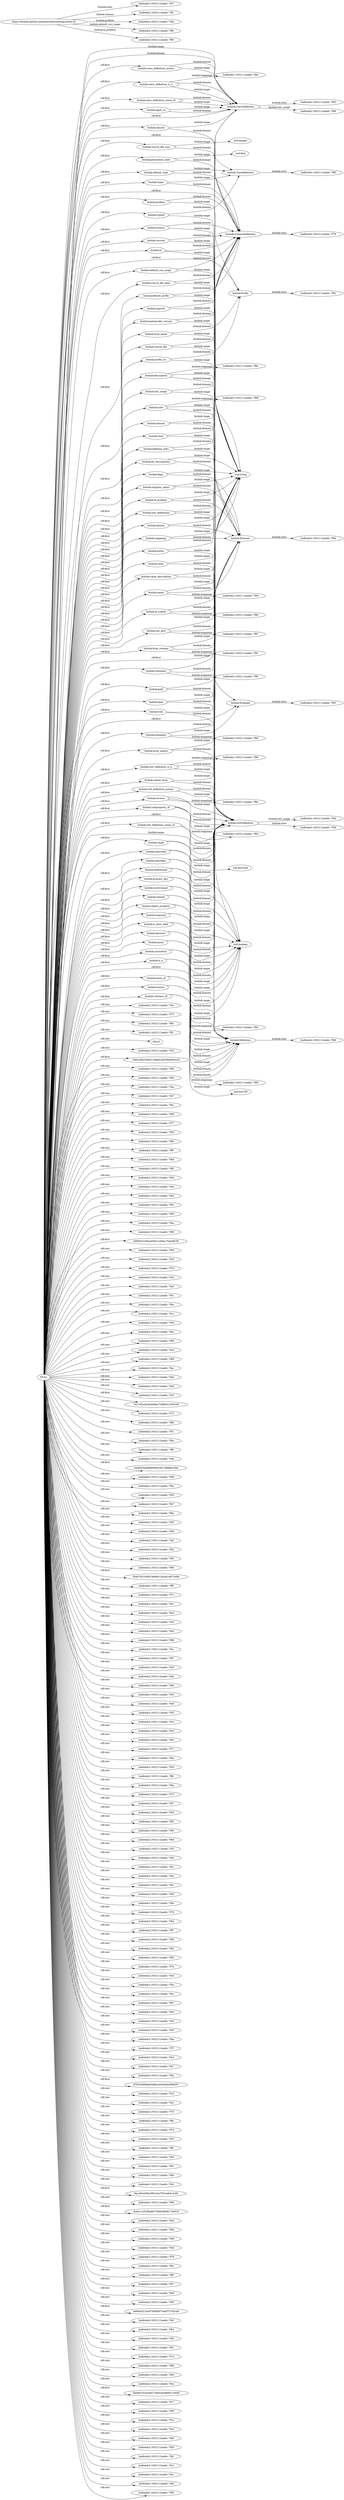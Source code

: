 digraph ar2dtool_diagram { 
rankdir=LR;
size="1501"
	"biolink:class_definition_is_a" -> "biolink:ClassDefinition" [ label = "biolink:range" ];
	"biolink:class_definition_is_a" -> "2adb4ab2:1652112eabb:-7fa0" [ label = "biolink:mappings" ];
	"biolink:class_definition_is_a" -> "biolink:ClassDefinition" [ label = "biolink:domain" ];
	"biolink:typeof" -> "xsd:string" [ label = "biolink:range" ];
	"biolink:typeof" -> "biolink:TypeDefinition" [ label = "biolink:domain" ];
	"biolink:definitional" -> "xsd:boolean" [ label = "biolink:range" ];
	"biolink:definitional" -> "biolink:SlotDefinition" [ label = "biolink:domain" ];
	"biolink:union_of" -> "biolink:Definition" [ label = "biolink:range" ];
	"biolink:union_of" -> "biolink:Definition" [ label = "biolink:domain" ];
	"biolink:classes" -> "biolink:ClassDefinition" [ label = "biolink:range" ];
	"biolink:classes" -> "biolink:SchemaDefinition" [ label = "biolink:domain" ];
	"biolink:alt_descriptions" -> "xsd:string" [ label = "biolink:range" ];
	"biolink:alt_descriptions" -> "biolink:Element" [ label = "biolink:domain" ];
	"biolink:role" -> "xsd:string" [ label = "biolink:range" ];
	"biolink:role" -> "biolink:SlotDefinition" [ label = "biolink:domain" ];
	"biolink:SlotDefinition" -> "2adb4ab2:1652112eabb:-7f58" [ label = "biolink:slots" ];
	"biolink:SlotDefinition" -> "2adb4ab2:1652112eabb:-7f5b" [ label = "biolink:slot_usage" ];
	"biolink:class_definition_union_of" -> "biolink:ClassDefinition" [ label = "biolink:range" ];
	"biolink:class_definition_union_of" -> "biolink:ClassDefinition" [ label = "biolink:domain" ];
	"biolink:TypeDefinition" -> "2adb4ab2:1652112eabb:-7f8f" [ label = "biolink:slots" ];
	"biolink:default_curi_maps" -> "xsd:string" [ label = "biolink:range" ];
	"biolink:default_curi_maps" -> "biolink:SchemaDefinition" [ label = "biolink:domain" ];
	"biolink:identifier" -> "xsd:boolean" [ label = "biolink:range" ];
	"biolink:identifier" -> "biolink:SlotDefinition" [ label = "biolink:domain" ];
	"biolink:mappings" -> "xsd:string" [ label = "biolink:range" ];
	"biolink:mappings" -> "biolink:Element" [ label = "biolink:domain" ];
	"biolink:inverse" -> "biolink:SlotDefinition" [ label = "biolink:range" ];
	"biolink:inverse" -> "2adb4ab2:1652112eabb:-7f9a" [ label = "biolink:mappings" ];
	"biolink:inverse" -> "biolink:SlotDefinition" [ label = "biolink:domain" ];
	"biolink:Element" -> "2adb4ab2:1652112eabb:-7f84" [ label = "biolink:slots" ];
	"biolink:abstract" -> "xsd:boolean" [ label = "biolink:range" ];
	"biolink:abstract" -> "biolink:Definition" [ label = "biolink:domain" ];
	"biolink:metamodel_version" -> "xsd:string" [ label = "biolink:range" ];
	"biolink:metamodel_version" -> "biolink:SchemaDefinition" [ label = "biolink:domain" ];
	"biolink:Example" -> "2adb4ab2:1652112eabb:-7f93" [ label = "biolink:slots" ];
	"biolink:primary_key" -> "xsd:boolean" [ label = "biolink:range" ];
	"biolink:primary_key" -> "biolink:SlotDefinition" [ label = "biolink:domain" ];
	"biolink:slots" -> "biolink:SlotDefinition" [ label = "biolink:range" ];
	"biolink:slots" -> "biolink:ClassDefinition" [ label = "biolink:domain" ];
	"biolink:imports" -> "xsd:string" [ label = "biolink:range" ];
	"biolink:imports" -> "biolink:SchemaDefinition" [ label = "biolink:domain" ];
	"biolink:singular_name" -> "xsd:string" [ label = "biolink:range" ];
	"biolink:singular_name" -> "biolink:Element" [ label = "biolink:domain" ];
	"biolink:description" -> "xsd:string" [ label = "biolink:range" ];
	"biolink:description" -> "2adb4ab2:1652112eabb:-7f9e" [ label = "biolink:mappings" ];
	"biolink:description" -> "biolink:Element" [ label = "biolink:domain" ];
	"biolink:default_type" -> "biolink:TypeDefinition" [ label = "biolink:range" ];
	"biolink:default_type" -> "biolink:SchemaDefinition" [ label = "biolink:domain" ];
	"biolink:aliases" -> "xsd:string" [ label = "biolink:range" ];
	"biolink:aliases" -> "biolink:Element" [ label = "biolink:domain" ];
	"biolink:local_names" -> "xsd:string" [ label = "biolink:range" ];
	"biolink:local_names" -> "biolink:Definition" [ label = "biolink:domain" ];
	"biolink:version" -> "xsd:string" [ label = "biolink:range" ];
	"biolink:version" -> "biolink:SchemaDefinition" [ label = "biolink:domain" ];
	"biolink:slot_definition_is_a" -> "biolink:SlotDefinition" [ label = "biolink:range" ];
	"biolink:slot_definition_is_a" -> "2adb4ab2:1652112eabb:-7f96" [ label = "biolink:mappings" ];
	"biolink:slot_definition_is_a" -> "biolink:SlotDefinition" [ label = "biolink:domain" ];
	"biolink:default_prefix" -> "xsd:string" [ label = "biolink:range" ];
	"biolink:default_prefix" -> "biolink:SchemaDefinition" [ label = "biolink:domain" ];
	"biolink:value" -> "xsd:string" [ label = "biolink:range" ];
	"biolink:value" -> "biolink:Example" [ label = "biolink:domain" ];
	"biolink:class_definition_mixins" -> "biolink:ClassDefinition" [ label = "biolink:range" ];
	"biolink:class_definition_mixins" -> "biolink:ClassDefinition" [ label = "biolink:domain" ];
	"biolink:comment" -> "xsd:string" [ label = "biolink:range" ];
	"biolink:comment" -> "2adb4ab2:1652112eabb:-7f9f" [ label = "biolink:mappings" ];
	"biolink:comment" -> "biolink:Element" [ label = "biolink:domain" ];
	"biolink:slot_definitions" -> "biolink:SlotDefinition" [ label = "biolink:range" ];
	"biolink:slot_definitions" -> "biolink:SchemaDefinition" [ label = "biolink:domain" ];
	"biolink:source_file_size" -> "xsd:integer" [ label = "biolink:range" ];
	"biolink:source_file_size" -> "biolink:SchemaDefinition" [ label = "biolink:domain" ];
	"biolink:id_prefixes" -> "xsd:string" [ label = "biolink:range" ];
	"biolink:id_prefixes" -> "biolink:Element" [ label = "biolink:domain" ];
	"biolink:defining_slots" -> "biolink:SlotDefinition" [ label = "biolink:range" ];
	"biolink:defining_slots" -> "biolink:ClassDefinition" [ label = "biolink:domain" ];
	"biolink:slot_usage" -> "biolink:SlotDefinition" [ label = "biolink:range" ];
	"biolink:slot_usage" -> "biolink:ClassDefinition" [ label = "biolink:domain" ];
	"biolink:inlined" -> "xsd:boolean" [ label = "biolink:range" ];
	"biolink:inlined" -> "biolink:SlotDefinition" [ label = "biolink:domain" ];
	"biolink:subclass_of" -> "xsd:anyURI" [ label = "biolink:range" ];
	"biolink:subclass_of" -> "2adb4ab2:1652112eabb:-7f95" [ label = "biolink:mappings" ];
	"biolink:subclass_of" -> "biolink:Definition" [ label = "biolink:domain" ];
	"biolink:object_property" -> "xsd:boolean" [ label = "biolink:range" ];
	"biolink:object_property" -> "biolink:SlotDefinition" [ label = "biolink:domain" ];
	"biolink:in_subset" -> "xsd:string" [ label = "biolink:range" ];
	"biolink:in_subset" -> "2adb4ab2:1652112eabb:-7f9b" [ label = "biolink:mappings" ];
	"biolink:in_subset" -> "biolink:Element" [ label = "biolink:domain" ];
	"biolink:required" -> "xsd:boolean" [ label = "biolink:range" ];
	"biolink:required" -> "biolink:SlotDefinition" [ label = "biolink:domain" ];
	"biolink:from_schema" -> "xsd:string" [ label = "biolink:range" ];
	"biolink:from_schema" -> "2adb4ab2:1652112eabb:-7f9c" [ label = "biolink:mappings" ];
	"biolink:from_schema" -> "biolink:Element" [ label = "biolink:domain" ];
	"biolink:Definition" -> "2adb4ab2:1652112eabb:-7f8d" [ label = "biolink:slots" ];
	"biolink:range" -> "xsd:anyType" [ label = "biolink:range" ];
	"biolink:range" -> "biolink:SlotDefinition" [ label = "biolink:domain" ];
	"biolink:ClassDefinition" -> "2adb4ab2:1652112eabb:-7f63" [ label = "biolink:slots" ];
	"biolink:ClassDefinition" -> "2adb4ab2:1652112eabb:-7f66" [ label = "biolink:slot_usage" ];
	"biolink:slot_definition_union_of" -> "biolink:SlotDefinition" [ label = "biolink:range" ];
	"biolink:slot_definition_union_of" -> "biolink:SlotDefinition" [ label = "biolink:domain" ];
	"biolink:see_also" -> "xsd:string" [ label = "biolink:range" ];
	"biolink:see_also" -> "2adb4ab2:1652112eabb:-7f97" [ label = "biolink:mappings" ];
	"biolink:see_also" -> "biolink:Element" [ label = "biolink:domain" ];
	"biolink:apply_to" -> "biolink:ClassDefinition" [ label = "biolink:range" ];
	"biolink:apply_to" -> "biolink:ClassDefinition" [ label = "biolink:domain" ];
	"biolink:id" -> "xsd:string" [ label = "biolink:range" ];
	"biolink:id" -> "biolink:SchemaDefinition" [ label = "biolink:domain" ];
	"biolink:domain" -> "biolink:ClassDefinition" [ label = "biolink:range" ];
	"biolink:domain" -> "biolink:SlotDefinition" [ label = "biolink:domain" ];
	"biolink:is_a" -> "biolink:Definition" [ label = "biolink:range" ];
	"biolink:is_a" -> "2adb4ab2:1652112eabb:-7f8e" [ label = "biolink:mappings" ];
	"biolink:is_a" -> "biolink:Definition" [ label = "biolink:domain" ];
	"biolink:symmetric" -> "xsd:boolean" [ label = "biolink:range" ];
	"biolink:symmetric" -> "biolink:Definition" [ label = "biolink:domain" ];
	"biolink:slot_definition_mixins" -> "biolink:SlotDefinition" [ label = "biolink:range" ];
	"biolink:slot_definition_mixins" -> "biolink:SlotDefinition" [ label = "biolink:domain" ];
	"biolink:local_name" -> "xsd:string" [ label = "biolink:range" ];
	"biolink:local_name" -> "biolink:Prefix" [ label = "biolink:domain" ];
	"biolink:subproperty_of" -> "biolink:SlotDefinition" [ label = "biolink:range" ];
	"biolink:subproperty_of" -> "2adb4ab2:1652112eabb:-7f94" [ label = "biolink:mappings" ];
	"biolink:subproperty_of" -> "biolink:SlotDefinition" [ label = "biolink:domain" ];
	"NULL" -> "biolink:apply_to" [ label = "rdf:first" ];
	"NULL" -> "2adb4ab2:1652112eabb:-7fce" [ label = "rdf:rest" ];
	"NULL" -> "biolink:typeof" [ label = "rdf:first" ];
	"NULL" -> "biolink:required" [ label = "rdf:first" ];
	"NULL" -> "biolink:alt_descriptions" [ label = "rdf:first" ];
	"NULL" -> "biolink:default_type" [ label = "rdf:first" ];
	"NULL" -> "2adb4ab2:1652112eabb:-7f73" [ label = "rdf:rest" ];
	"NULL" -> "biolink:default_prefix" [ label = "rdf:first" ];
	"NULL" -> "2adb4ab2:1652112eabb:-7f8c" [ label = "rdf:rest" ];
	"NULL" -> "biolink:singular_name" [ label = "rdf:first" ];
	"NULL" -> "2adb4ab2:1652112eabb:-7ff1" [ label = "rdf:rest" ];
	"NULL" -> "rdf:nil" [ label = "rdf:rest" ];
	"NULL" -> "2adb4ab2:1652112eabb:-7f52" [ label = "rdf:rest" ];
	"NULL" -> "biolink:description" [ label = "rdf:first" ];
	"NULL" -> "3d0a29dc35bd3139a822d036a646ce25" [ label = "rdf:first" ];
	"NULL" -> "2adb4ab2:1652112eabb:-7f6b" [ label = "rdf:rest" ];
	"NULL" -> "2adb4ab2:1652112eabb:-7fd0" [ label = "rdf:rest" ];
	"NULL" -> "2adb4ab2:1652112eabb:-7f4a" [ label = "rdf:rest" ];
	"NULL" -> "2adb4ab2:1652112eabb:-7f47" [ label = "rdf:rest" ];
	"NULL" -> "biolink:id_prefixes" [ label = "rdf:first" ];
	"NULL" -> "2adb4ab2:1652112eabb:-7fdc" [ label = "rdf:rest" ];
	"NULL" -> "2adb4ab2:1652112eabb:-7fd9" [ label = "rdf:rest" ];
	"NULL" -> "biolink:comment" [ label = "rdf:first" ];
	"NULL" -> "2adb4ab2:1652112eabb:-7f77" [ label = "rdf:rest" ];
	"NULL" -> "biolink:aliases" [ label = "rdf:first" ];
	"NULL" -> "2adb4ab2:1652112eabb:-7f56" [ label = "rdf:rest" ];
	"NULL" -> "2adb4ab2:1652112eabb:-7fbb" [ label = "rdf:rest" ];
	"NULL" -> "biolink:class_definition_union_of" [ label = "rdf:first" ];
	"NULL" -> "biolink:metamodel_version" [ label = "rdf:first" ];
	"NULL" -> "2adb4ab2:1652112eabb:-7ff5" [ label = "rdf:rest" ];
	"NULL" -> "2adb4ab2:1652112eabb:-7fb8" [ label = "rdf:rest" ];
	"NULL" -> "2adb4ab2:1652112eabb:-7f6f" [ label = "rdf:rest" ];
	"NULL" -> "biolink:path" [ label = "rdf:first" ];
	"NULL" -> "2adb4ab2:1652112eabb:-7fd4" [ label = "rdf:rest" ];
	"NULL" -> "biolink:primary_key" [ label = "rdf:first" ];
	"NULL" -> "2adb4ab2:1652112eabb:-7f4e" [ label = "rdf:rest" ];
	"NULL" -> "2adb4ab2:1652112eabb:-7fb3" [ label = "rdf:rest" ];
	"NULL" -> "2adb4ab2:1652112eabb:-7f81" [ label = "rdf:rest" ];
	"NULL" -> "2adb4ab2:1652112eabb:-7f60" [ label = "rdf:rest" ];
	"NULL" -> "2adb4ab2:1652112eabb:-7fea" [ label = "rdf:rest" ];
	"NULL" -> "biolink:source_file_date" [ label = "rdf:first" ];
	"NULL" -> "biolink:alias" [ label = "rdf:first" ];
	"NULL" -> "2adb4ab2:1652112eabb:-7f85" [ label = "rdf:rest" ];
	"NULL" -> "b6f06d1b39acb5641caf4ec7bdad91f0" [ label = "rdf:first" ];
	"NULL" -> "2adb4ab2:1652112eabb:-7f64" [ label = "rdf:rest" ];
	"NULL" -> "2adb4ab2:1652112eabb:-7fc6" [ label = "rdf:rest" ];
	"NULL" -> "biolink:inlined" [ label = "rdf:first" ];
	"NULL" -> "2adb4ab2:1652112eabb:-7f7d" [ label = "rdf:rest" ];
	"NULL" -> "biolink:prefixes" [ label = "rdf:first" ];
	"NULL" -> "2adb4ab2:1652112eabb:-7fe2" [ label = "rdf:rest" ];
	"NULL" -> "2adb4ab2:1652112eabb:-7fa5" [ label = "rdf:rest" ];
	"NULL" -> "biolink:TypeDefinition" [ label = "rdf:first" ];
	"NULL" -> "2adb4ab2:1652112eabb:-7f5c" [ label = "rdf:rest" ];
	"NULL" -> "2adb4ab2:1652112eabb:-7fbe" [ label = "rdf:rest" ];
	"NULL" -> "2adb4ab2:1652112eabb:-7fc1" [ label = "rdf:rest" ];
	"NULL" -> "2adb4ab2:1652112eabb:-7f59" [ label = "rdf:rest" ];
	"NULL" -> "2adb4ab2:1652112eabb:-7fee" [ label = "rdf:rest" ];
	"NULL" -> "2adb4ab2:1652112eabb:-7f89" [ label = "rdf:rest" ];
	"NULL" -> "2adb4ab2:1652112eabb:-7fcd" [ label = "rdf:rest" ];
	"NULL" -> "2adb4ab2:1652112eabb:-7f68" [ label = "rdf:rest" ];
	"NULL" -> "2adb4ab2:1652112eabb:-7fac" [ label = "rdf:rest" ];
	"NULL" -> "2adb4ab2:1652112eabb:-7fe6" [ label = "rdf:rest" ];
	"NULL" -> "2adb4ab2:1652112eabb:-7fa9" [ label = "rdf:rest" ];
	"NULL" -> "2adb4ab2:1652112eabb:-7fc5" [ label = "rdf:rest" ];
	"NULL" -> "biolink:multivalued" [ label = "rdf:first" ];
	"NULL" -> "biolink:classes" [ label = "rdf:first" ];
	"NULL" -> "biolink:slot_definition_mixins" [ label = "rdf:first" ];
	"NULL" -> "7e212f2a2bde4a9fea728893c2290cd3" [ label = "rdf:first" ];
	"NULL" -> "biolink:role" [ label = "rdf:first" ];
	"NULL" -> "biolink:source_file_size" [ label = "rdf:first" ];
	"NULL" -> "2adb4ab2:1652112eabb:-7f72" [ label = "rdf:rest" ];
	"NULL" -> "2adb4ab2:1652112eabb:-7f8b" [ label = "rdf:rest" ];
	"NULL" -> "biolink:abstract" [ label = "rdf:first" ];
	"NULL" -> "2adb4ab2:1652112eabb:-7f51" [ label = "rdf:rest" ];
	"NULL" -> "2adb4ab2:1652112eabb:-7f6a" [ label = "rdf:rest" ];
	"NULL" -> "biolink:subproperty_of" [ label = "rdf:first" ];
	"NULL" -> "biolink:Definition" [ label = "rdf:first" ];
	"NULL" -> "2adb4ab2:1652112eabb:-7ff9" [ label = "rdf:rest" ];
	"NULL" -> "2adb4ab2:1652112eabb:-7fdb" [ label = "rdf:rest" ];
	"NULL" -> "4de8f25baf9889806c5b72ffd89c3daf" [ label = "rdf:first" ];
	"NULL" -> "biolink:union_of" [ label = "rdf:first" ];
	"NULL" -> "2adb4ab2:1652112eabb:-7fd8" [ label = "rdf:rest" ];
	"NULL" -> "2adb4ab2:1652112eabb:-7fba" [ label = "rdf:rest" ];
	"NULL" -> "2adb4ab2:1652112eabb:-7f55" [ label = "rdf:rest" ];
	"NULL" -> "2adb4ab2:1652112eabb:-7fb7" [ label = "rdf:rest" ];
	"NULL" -> "2adb4ab2:1652112eabb:-7f6e" [ label = "rdf:rest" ];
	"NULL" -> "2adb4ab2:1652112eabb:-7fd3" [ label = "rdf:rest" ];
	"NULL" -> "2adb4ab2:1652112eabb:-7f4d" [ label = "rdf:rest" ];
	"NULL" -> "biolink:slot_definition_union_of" [ label = "rdf:first" ];
	"NULL" -> "2adb4ab2:1652112eabb:-7faf" [ label = "rdf:rest" ];
	"NULL" -> "2adb4ab2:1652112eabb:-7fb2" [ label = "rdf:rest" ];
	"NULL" -> "biolink:local_name" [ label = "rdf:first" ];
	"NULL" -> "biolink:mixins" [ label = "rdf:first" ];
	"NULL" -> "2adb4ab2:1652112eabb:-7fdf" [ label = "rdf:rest" ];
	"NULL" -> "2adb4ab2:1652112eabb:-7f80" [ label = "rdf:rest" ];
	"NULL" -> "biolink:examples" [ label = "rdf:first" ];
	"NULL" -> "f0a674519cf9156669126cda18d72e98" [ label = "rdf:first" ];
	"NULL" -> "2adb4ab2:1652112eabb:-7ff8" [ label = "rdf:rest" ];
	"NULL" -> "biolink:flags" [ label = "rdf:first" ];
	"NULL" -> "biolink:see_also" [ label = "rdf:first" ];
	"NULL" -> "biolink:ClassDefinition" [ label = "rdf:first" ];
	"NULL" -> "biolink:is_a" [ label = "rdf:first" ];
	"NULL" -> "biolink:domain" [ label = "rdf:first" ];
	"NULL" -> "biolink:is_class_field" [ label = "rdf:first" ];
	"NULL" -> "2adb4ab2:1652112eabb:-7f7c" [ label = "rdf:rest" ];
	"NULL" -> "2adb4ab2:1652112eabb:-7fe1" [ label = "rdf:rest" ];
	"NULL" -> "2adb4ab2:1652112eabb:-7fa4" [ label = "rdf:rest" ];
	"NULL" -> "biolink:inherited" [ label = "rdf:first" ];
	"NULL" -> "2adb4ab2:1652112eabb:-7fc0" [ label = "rdf:rest" ];
	"NULL" -> "2adb4ab2:1652112eabb:-7fed" [ label = "rdf:rest" ];
	"NULL" -> "2adb4ab2:1652112eabb:-7f88" [ label = "rdf:rest" ];
	"NULL" -> "2adb4ab2:1652112eabb:-7fcc" [ label = "rdf:rest" ];
	"NULL" -> "2adb4ab2:1652112eabb:-7f67" [ label = "rdf:rest" ];
	"NULL" -> "2adb4ab2:1652112eabb:-7fc9" [ label = "rdf:rest" ];
	"NULL" -> "2adb4ab2:1652112eabb:-7fab" [ label = "rdf:rest" ];
	"NULL" -> "2adb4ab2:1652112eabb:-7f46" [ label = "rdf:rest" ];
	"NULL" -> "2adb4ab2:1652112eabb:-7fe5" [ label = "rdf:rest" ];
	"NULL" -> "2adb4ab2:1652112eabb:-7fa8" [ label = "rdf:rest" ];
	"NULL" -> "2adb4ab2:1652112eabb:-7f5f" [ label = "rdf:rest" ];
	"NULL" -> "2adb4ab2:1652112eabb:-7fc4" [ label = "rdf:rest" ];
	"NULL" -> "biolink:definitional" [ label = "rdf:first" ];
	"NULL" -> "biolink:subclass_of" [ label = "rdf:first" ];
	"NULL" -> "2adb4ab2:1652112eabb:-7fa3" [ label = "rdf:rest" ];
	"NULL" -> "2adb4ab2:1652112eabb:-7f92" [ label = "rdf:rest" ];
	"NULL" -> "biolink:generation_date" [ label = "rdf:first" ];
	"NULL" -> "biolink:prefix_uri" [ label = "rdf:first" ];
	"NULL" -> "2adb4ab2:1652112eabb:-7f71" [ label = "rdf:rest" ];
	"NULL" -> "biolink:values_from" [ label = "rdf:first" ];
	"NULL" -> "2adb4ab2:1652112eabb:-7f8a" [ label = "rdf:rest" ];
	"NULL" -> "2adb4ab2:1652112eabb:-7f50" [ label = "rdf:rest" ];
	"NULL" -> "biolink:SlotDefinition" [ label = "rdf:first" ];
	"NULL" -> "biolink:slot_definition_is_a" [ label = "rdf:first" ];
	"NULL" -> "2adb4ab2:1652112eabb:-7ffb" [ label = "rdf:rest" ];
	"NULL" -> "2adb4ab2:1652112eabb:-7fda" [ label = "rdf:rest" ];
	"NULL" -> "2adb4ab2:1652112eabb:-7f75" [ label = "rdf:rest" ];
	"NULL" -> "2adb4ab2:1652112eabb:-7fd7" [ label = "rdf:rest" ];
	"NULL" -> "biolink:SchemaDefinition" [ label = "rdf:first" ];
	"NULL" -> "2adb4ab2:1652112eabb:-7f54" [ label = "rdf:rest" ];
	"NULL" -> "biolink:version" [ label = "rdf:first" ];
	"NULL" -> "2adb4ab2:1652112eabb:-7ff3" [ label = "rdf:rest" ];
	"NULL" -> "2adb4ab2:1652112eabb:-7fb6" [ label = "rdf:rest" ];
	"NULL" -> "biolink:Prefix" [ label = "rdf:first" ];
	"NULL" -> "2adb4ab2:1652112eabb:-7f6d" [ label = "rdf:rest" ];
	"NULL" -> "2adb4ab2:1652112eabb:-7fcf" [ label = "rdf:rest" ];
	"NULL" -> "2adb4ab2:1652112eabb:-7fd2" [ label = "rdf:rest" ];
	"NULL" -> "2adb4ab2:1652112eabb:-7f4c" [ label = "rdf:rest" ];
	"NULL" -> "2adb4ab2:1652112eabb:-7fae" [ label = "rdf:rest" ];
	"NULL" -> "2adb4ab2:1652112eabb:-7fb1" [ label = "rdf:rest" ];
	"NULL" -> "2adb4ab2:1652112eabb:-7f49" [ label = "rdf:rest" ];
	"NULL" -> "biolink:local_names" [ label = "rdf:first" ];
	"NULL" -> "2adb4ab2:1652112eabb:-7fde" [ label = "rdf:rest" ];
	"NULL" -> "2adb4ab2:1652112eabb:-7f79" [ label = "rdf:rest" ];
	"NULL" -> "2adb4ab2:1652112eabb:-7fbd" [ label = "rdf:rest" ];
	"NULL" -> "2adb4ab2:1652112eabb:-7ff7" [ label = "rdf:rest" ];
	"NULL" -> "biolink:defining_slots" [ label = "rdf:first" ];
	"NULL" -> "biolink:id" [ label = "rdf:first" ];
	"NULL" -> "2adb4ab2:1652112eabb:-7fd6" [ label = "rdf:rest" ];
	"NULL" -> "biolink:imports" [ label = "rdf:first" ];
	"NULL" -> "biolink:identifier" [ label = "rdf:first" ];
	"NULL" -> "2adb4ab2:1652112eabb:-7f83" [ label = "rdf:rest" ];
	"NULL" -> "2adb4ab2:1652112eabb:-7f62" [ label = "rdf:rest" ];
	"NULL" -> "biolink:in_subset" [ label = "rdf:first" ];
	"NULL" -> "2adb4ab2:1652112eabb:-7f7b" [ label = "rdf:rest" ];
	"NULL" -> "2adb4ab2:1652112eabb:-7fe0" [ label = "rdf:rest" ];
	"NULL" -> "biolink:value_description" [ label = "rdf:first" ];
	"NULL" -> "biolink:slots" [ label = "rdf:first" ];
	"NULL" -> "2adb4ab2:1652112eabb:-7f5a" [ label = "rdf:rest" ];
	"NULL" -> "biolink:symmetric" [ label = "rdf:first" ];
	"NULL" -> "biolink:value" [ label = "rdf:first" ];
	"NULL" -> "2adb4ab2:1652112eabb:-7fec" [ label = "rdf:rest" ];
	"NULL" -> "2adb4ab2:1652112eabb:-7f87" [ label = "rdf:rest" ];
	"NULL" -> "2adb4ab2:1652112eabb:-7fe9" [ label = "rdf:rest" ];
	"NULL" -> "2adb4ab2:1652112eabb:-7fcb" [ label = "rdf:rest" ];
	"NULL" -> "2adb4ab2:1652112eabb:-7fc8" [ label = "rdf:rest" ];
	"NULL" -> "2adb4ab2:1652112eabb:-7faa" [ label = "rdf:rest" ];
	"NULL" -> "2adb4ab2:1652112eabb:-7f7f" [ label = "rdf:rest" ];
	"NULL" -> "2adb4ab2:1652112eabb:-7fe4" [ label = "rdf:rest" ];
	"NULL" -> "2adb4ab2:1652112eabb:-7fa7" [ label = "rdf:rest" ];
	"NULL" -> "2adb4ab2:1652112eabb:-7f5e" [ label = "rdf:rest" ];
	"NULL" -> "6763a5fd96a85fd9acd26deda5f9b007" [ label = "rdf:first" ];
	"NULL" -> "biolink:ClassDefinition" [ label = "biolink:range" ];
	"NULL" -> "2adb4ab2:1652112eabb:-7fc3" [ label = "rdf:rest" ];
	"NULL" -> "2adb4ab2:1652112eabb:-7fa2" [ label = "rdf:rest" ];
	"NULL" -> "biolink:class_definition_is_a" [ label = "rdf:first" ];
	"NULL" -> "biolink:Example" [ label = "rdf:first" ];
	"NULL" -> "2adb4ab2:1652112eabb:-7f70" [ label = "rdf:rest" ];
	"NULL" -> "biolink:license" [ label = "rdf:first" ];
	"NULL" -> "biolink:mixin" [ label = "rdf:first" ];
	"NULL" -> "biolink:types" [ label = "rdf:first" ];
	"NULL" -> "biolink:ClassDefinition" [ label = "biolink:domain" ];
	"NULL" -> "biolink:object_property" [ label = "rdf:first" ];
	"NULL" -> "biolink:source_file" [ label = "rdf:first" ];
	"NULL" -> "2adb4ab2:1652112eabb:-7ffa" [ label = "rdf:rest" ];
	"NULL" -> "2adb4ab2:1652112eabb:-7f74" [ label = "rdf:rest" ];
	"NULL" -> "2adb4ab2:1652112eabb:-7f53" [ label = "rdf:rest" ];
	"NULL" -> "biolink:default_curi_maps" [ label = "rdf:first" ];
	"NULL" -> "2adb4ab2:1652112eabb:-7ff2" [ label = "rdf:rest" ];
	"NULL" -> "2adb4ab2:1652112eabb:-7fb5" [ label = "rdf:rest" ];
	"NULL" -> "2adb4ab2:1652112eabb:-7f6c" [ label = "rdf:rest" ];
	"NULL" -> "2adb4ab2:1652112eabb:-7f4b" [ label = "rdf:rest" ];
	"NULL" -> "2adb4ab2:1652112eabb:-7fd1" [ label = "rdf:rest" ];
	"NULL" -> "9acc83e0d6a39f1a5a7f25cafebc42f4" [ label = "rdf:first" ];
	"NULL" -> "2adb4ab2:1652112eabb:-7f69" [ label = "rdf:rest" ];
	"NULL" -> "biolink:mappings" [ label = "rdf:first" ];
	"NULL" -> "dcde1c1f35f6af657869599d8170e618" [ label = "rdf:first" ];
	"NULL" -> "2adb4ab2:1652112eabb:-7fad" [ label = "rdf:rest" ];
	"NULL" -> "2adb4ab2:1652112eabb:-7fb0" [ label = "rdf:rest" ];
	"NULL" -> "2adb4ab2:1652112eabb:-7f48" [ label = "rdf:rest" ];
	"NULL" -> "biolink:Element" [ label = "rdf:first" ];
	"NULL" -> "2adb4ab2:1652112eabb:-7fdd" [ label = "rdf:rest" ];
	"NULL" -> "biolink:slot_definitions" [ label = "rdf:first" ];
	"NULL" -> "2adb4ab2:1652112eabb:-7f78" [ label = "rdf:rest" ];
	"NULL" -> "2adb4ab2:1652112eabb:-7fbc" [ label = "rdf:rest" ];
	"NULL" -> "2adb4ab2:1652112eabb:-7ff6" [ label = "rdf:rest" ];
	"NULL" -> "2adb4ab2:1652112eabb:-7f57" [ label = "rdf:rest" ];
	"NULL" -> "2adb4ab2:1652112eabb:-7fb9" [ label = "rdf:rest" ];
	"NULL" -> "2adb4ab2:1652112eabb:-7fd5" [ label = "rdf:rest" ];
	"NULL" -> "biolink:class_definition_mixins" [ label = "rdf:first" ];
	"NULL" -> "bbfd4d321bc87b9fdb070adf75792ca9" [ label = "rdf:first" ];
	"NULL" -> "2adb4ab2:1652112eabb:-7f4f" [ label = "rdf:rest" ];
	"NULL" -> "2adb4ab2:1652112eabb:-7fb4" [ label = "rdf:rest" ];
	"NULL" -> "biolink:note" [ label = "rdf:first" ];
	"NULL" -> "2adb4ab2:1652112eabb:-7f82" [ label = "rdf:rest" ];
	"NULL" -> "biolink:slot_usage" [ label = "rdf:first" ];
	"NULL" -> "2adb4ab2:1652112eabb:-7f61" [ label = "rdf:rest" ];
	"NULL" -> "2adb4ab2:1652112eabb:-7f7a" [ label = "rdf:rest" ];
	"NULL" -> "biolink:inverse" [ label = "rdf:first" ];
	"NULL" -> "biolink:name" [ label = "rdf:first" ];
	"NULL" -> "biolink:range" [ label = "rdf:first" ];
	"NULL" -> "biolink:from_schema" [ label = "rdf:first" ];
	"NULL" -> "2adb4ab2:1652112eabb:-7f86" [ label = "rdf:rest" ];
	"NULL" -> "2adb4ab2:1652112eabb:-7fe8" [ label = "rdf:rest" ];
	"NULL" -> "2adb4ab2:1652112eabb:-7fca" [ label = "rdf:rest" ];
	"NULL" -> "5beb61f32ec8d2729a52bc8e69110d40" [ label = "rdf:first" ];
	"NULL" -> "2adb4ab2:1652112eabb:-7fc7" [ label = "rdf:rest" ];
	"NULL" -> "2adb4ab2:1652112eabb:-7f65" [ label = "rdf:rest" ];
	"NULL" -> "biolink:SlotDefinition" [ label = "biolink:range" ];
	"NULL" -> "2adb4ab2:1652112eabb:-7f7e" [ label = "rdf:rest" ];
	"NULL" -> "2adb4ab2:1652112eabb:-7fe3" [ label = "rdf:rest" ];
	"NULL" -> "2adb4ab2:1652112eabb:-7fa6" [ label = "rdf:rest" ];
	"NULL" -> "2adb4ab2:1652112eabb:-7f5d" [ label = "rdf:rest" ];
	"NULL" -> "2adb4ab2:1652112eabb:-7fbf" [ label = "rdf:rest" ];
	"NULL" -> "2adb4ab2:1652112eabb:-7fc2" [ label = "rdf:rest" ];
	"NULL" -> "2adb4ab2:1652112eabb:-7fa1" [ label = "rdf:rest" ];
	"NULL" -> "2adb4ab2:1652112eabb:-7fef" [ label = "rdf:rest" ];
	"NULL" -> "biolink:entity" [ label = "rdf:first" ];
	"NULL" -> "2adb4ab2:1652112eabb:-7f90" [ label = "rdf:rest" ];
	"biolink:name" -> "xsd:string" [ label = "biolink:range" ];
	"biolink:name" -> "2adb4ab2:1652112eabb:-7f99" [ label = "biolink:mappings" ];
	"biolink:name" -> "biolink:Element" [ label = "biolink:domain" ];
	"biolink:flags" -> "xsd:string" [ label = "biolink:range" ];
	"biolink:flags" -> "biolink:Element" [ label = "biolink:domain" ];
	"biolink:types" -> "biolink:TypeDefinition" [ label = "biolink:range" ];
	"biolink:types" -> "biolink:SchemaDefinition" [ label = "biolink:domain" ];
	"biolink:is_class_field" -> "xsd:boolean" [ label = "biolink:range" ];
	"biolink:is_class_field" -> "biolink:SlotDefinition" [ label = "biolink:domain" ];
	"biolink:value_description" -> "xsd:string" [ label = "biolink:range" ];
	"biolink:value_description" -> "biolink:Example" [ label = "biolink:domain" ];
	"biolink:path" -> "xsd:string" [ label = "biolink:range" ];
	"biolink:path" -> "biolink:SlotDefinition" [ label = "biolink:domain" ];
	"biolink:entity" -> "xsd:boolean" [ label = "biolink:range" ];
	"biolink:entity" -> "biolink:ClassDefinition" [ label = "biolink:domain" ];
	"biolink:inherited" -> "xsd:boolean" [ label = "biolink:range" ];
	"biolink:inherited" -> "biolink:SlotDefinition" [ label = "biolink:domain" ];
	"biolink:source_file" -> "xsd:string" [ label = "biolink:range" ];
	"biolink:source_file" -> "biolink:SchemaDefinition" [ label = "biolink:domain" ];
	"biolink:multivalued" -> "xsd:boolean" [ label = "biolink:range" ];
	"biolink:multivalued" -> "biolink:SlotDefinition" [ label = "biolink:domain" ];
	"biolink:mixins" -> "biolink:Definition" [ label = "biolink:range" ];
	"biolink:mixins" -> "biolink:Definition" [ label = "biolink:domain" ];
	"biolink:examples" -> "biolink:Example" [ label = "biolink:range" ];
	"biolink:examples" -> "2adb4ab2:1652112eabb:-7f9d" [ label = "biolink:mappings" ];
	"biolink:examples" -> "biolink:Element" [ label = "biolink:domain" ];
	"https://biolink.github.io/metamodel/ontology/meta.ttl" -> "2adb4ab2:1652112eabb:-7fe7" [ label = "biolink:slots" ];
	"https://biolink.github.io/metamodel/ontology/meta.ttl" -> "2adb4ab2:1652112eabb:-7ffc" [ label = "biolink:classes" ];
	"https://biolink.github.io/metamodel/ontology/meta.ttl" -> "2adb4ab2:1652112eabb:-7feb" [ label = "biolink:prefixes" ];
	"https://biolink.github.io/metamodel/ontology/meta.ttl" -> "2adb4ab2:1652112eabb:-7ff4" [ label = "biolink:default_curi_maps" ];
	"https://biolink.github.io/metamodel/ontology/meta.ttl" -> "2adb4ab2:1652112eabb:-7ff0" [ label = "biolink:id_prefixes" ];
	"biolink:license" -> "xsd:string" [ label = "biolink:range" ];
	"biolink:license" -> "biolink:SchemaDefinition" [ label = "biolink:domain" ];
	"biolink:Prefix" -> "2adb4ab2:1652112eabb:-7f91" [ label = "biolink:slots" ];
	"biolink:alias" -> "xsd:string" [ label = "biolink:range" ];
	"biolink:alias" -> "biolink:SlotDefinition" [ label = "biolink:domain" ];
	"biolink:mixin" -> "xsd:boolean" [ label = "biolink:range" ];
	"biolink:mixin" -> "biolink:Definition" [ label = "biolink:domain" ];
	"biolink:prefix_uri" -> "xsd:string" [ label = "biolink:range" ];
	"biolink:prefix_uri" -> "biolink:Prefix" [ label = "biolink:domain" ];
	"biolink:note" -> "xsd:string" [ label = "biolink:range" ];
	"biolink:note" -> "2adb4ab2:1652112eabb:-7f98" [ label = "biolink:mappings" ];
	"biolink:note" -> "biolink:Element" [ label = "biolink:domain" ];
	"biolink:generation_date" -> "xsd:date" [ label = "biolink:range" ];
	"biolink:generation_date" -> "biolink:SchemaDefinition" [ label = "biolink:domain" ];
	"biolink:SchemaDefinition" -> "2adb4ab2:1652112eabb:-7f76" [ label = "biolink:slots" ];
	"biolink:values_from" -> "xsd:string" [ label = "biolink:range" ];
	"biolink:values_from" -> "biolink:Definition" [ label = "biolink:domain" ];
	"biolink:prefixes" -> "biolink:Prefix" [ label = "biolink:range" ];
	"biolink:prefixes" -> "biolink:SchemaDefinition" [ label = "biolink:domain" ];
	"biolink:source_file_date" -> "xsd:string" [ label = "biolink:range" ];
	"biolink:source_file_date" -> "biolink:SchemaDefinition" [ label = "biolink:domain" ];

}
